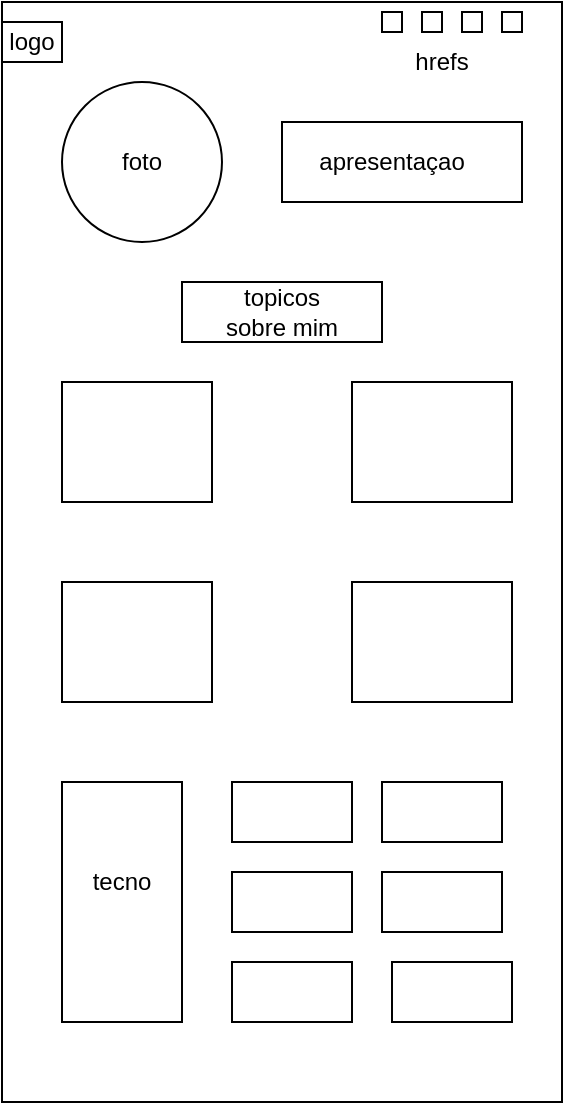 <mxfile version="24.2.7" type="device">
  <diagram name="Página-1" id="oJuLMS3o7vrBeLsBsg9G">
    <mxGraphModel dx="1674" dy="818" grid="1" gridSize="10" guides="1" tooltips="1" connect="1" arrows="1" fold="1" page="1" pageScale="1" pageWidth="827" pageHeight="1169" math="0" shadow="0">
      <root>
        <mxCell id="0" />
        <mxCell id="1" parent="0" />
        <mxCell id="KYjZGA-r3Tc1XkjmR_4G-1" value="" style="rounded=0;whiteSpace=wrap;html=1;" parent="1" vertex="1">
          <mxGeometry x="210" y="120" width="280" height="550" as="geometry" />
        </mxCell>
        <mxCell id="KYjZGA-r3Tc1XkjmR_4G-2" value="" style="ellipse;whiteSpace=wrap;html=1;aspect=fixed;" parent="1" vertex="1">
          <mxGeometry x="240" y="160" width="80" height="80" as="geometry" />
        </mxCell>
        <mxCell id="KYjZGA-r3Tc1XkjmR_4G-3" value="" style="rounded=0;whiteSpace=wrap;html=1;" parent="1" vertex="1">
          <mxGeometry x="350" y="180" width="120" height="40" as="geometry" />
        </mxCell>
        <mxCell id="KYjZGA-r3Tc1XkjmR_4G-4" value="" style="rounded=0;whiteSpace=wrap;html=1;" parent="1" vertex="1">
          <mxGeometry x="210" y="130" width="30" height="20" as="geometry" />
        </mxCell>
        <mxCell id="KYjZGA-r3Tc1XkjmR_4G-5" value="logo" style="text;html=1;align=center;verticalAlign=middle;whiteSpace=wrap;rounded=0;" parent="1" vertex="1">
          <mxGeometry x="210" y="125" width="30" height="30" as="geometry" />
        </mxCell>
        <mxCell id="KYjZGA-r3Tc1XkjmR_4G-6" value="" style="rounded=0;whiteSpace=wrap;html=1;" parent="1" vertex="1">
          <mxGeometry x="300" y="260" width="100" height="30" as="geometry" />
        </mxCell>
        <mxCell id="KYjZGA-r3Tc1XkjmR_4G-7" value="" style="rounded=0;whiteSpace=wrap;html=1;" parent="1" vertex="1">
          <mxGeometry x="240" y="310" width="75" height="60" as="geometry" />
        </mxCell>
        <mxCell id="KYjZGA-r3Tc1XkjmR_4G-8" value="" style="rounded=0;whiteSpace=wrap;html=1;" parent="1" vertex="1">
          <mxGeometry x="240" y="410" width="75" height="60" as="geometry" />
        </mxCell>
        <mxCell id="KYjZGA-r3Tc1XkjmR_4G-9" value="" style="rounded=0;whiteSpace=wrap;html=1;" parent="1" vertex="1">
          <mxGeometry x="385" y="310" width="80" height="60" as="geometry" />
        </mxCell>
        <mxCell id="KYjZGA-r3Tc1XkjmR_4G-10" value="" style="rounded=0;whiteSpace=wrap;html=1;" parent="1" vertex="1">
          <mxGeometry x="385" y="410" width="80" height="60" as="geometry" />
        </mxCell>
        <mxCell id="KYjZGA-r3Tc1XkjmR_4G-11" value="" style="rounded=0;whiteSpace=wrap;html=1;" parent="1" vertex="1">
          <mxGeometry x="400" y="125" width="10" height="10" as="geometry" />
        </mxCell>
        <mxCell id="KYjZGA-r3Tc1XkjmR_4G-12" value="" style="rounded=0;whiteSpace=wrap;html=1;" parent="1" vertex="1">
          <mxGeometry x="420" y="125" width="10" height="10" as="geometry" />
        </mxCell>
        <mxCell id="KYjZGA-r3Tc1XkjmR_4G-13" value="" style="rounded=0;whiteSpace=wrap;html=1;" parent="1" vertex="1">
          <mxGeometry x="440" y="125" width="10" height="10" as="geometry" />
        </mxCell>
        <mxCell id="KYjZGA-r3Tc1XkjmR_4G-14" value="" style="rounded=0;whiteSpace=wrap;html=1;" parent="1" vertex="1">
          <mxGeometry x="460" y="125" width="10" height="10" as="geometry" />
        </mxCell>
        <mxCell id="KYjZGA-r3Tc1XkjmR_4G-15" value="hrefs" style="text;html=1;align=center;verticalAlign=middle;whiteSpace=wrap;rounded=0;" parent="1" vertex="1">
          <mxGeometry x="400" y="135" width="60" height="30" as="geometry" />
        </mxCell>
        <mxCell id="KYjZGA-r3Tc1XkjmR_4G-16" value="foto" style="text;html=1;align=center;verticalAlign=middle;whiteSpace=wrap;rounded=0;" parent="1" vertex="1">
          <mxGeometry x="250" y="185" width="60" height="30" as="geometry" />
        </mxCell>
        <mxCell id="KYjZGA-r3Tc1XkjmR_4G-17" value="apresentaçao" style="text;html=1;align=center;verticalAlign=middle;whiteSpace=wrap;rounded=0;" parent="1" vertex="1">
          <mxGeometry x="375" y="185" width="60" height="30" as="geometry" />
        </mxCell>
        <mxCell id="KYjZGA-r3Tc1XkjmR_4G-18" value="topicos sobre mim" style="text;html=1;align=center;verticalAlign=middle;whiteSpace=wrap;rounded=0;" parent="1" vertex="1">
          <mxGeometry x="315" y="264" width="70" height="22" as="geometry" />
        </mxCell>
        <mxCell id="KYjZGA-r3Tc1XkjmR_4G-19" value="" style="rounded=0;whiteSpace=wrap;html=1;" parent="1" vertex="1">
          <mxGeometry x="240" y="510" width="60" height="120" as="geometry" />
        </mxCell>
        <mxCell id="KYjZGA-r3Tc1XkjmR_4G-20" value="tecno" style="text;html=1;align=center;verticalAlign=middle;whiteSpace=wrap;rounded=0;" parent="1" vertex="1">
          <mxGeometry x="240" y="545" width="60" height="30" as="geometry" />
        </mxCell>
        <mxCell id="KYjZGA-r3Tc1XkjmR_4G-22" value="" style="rounded=0;whiteSpace=wrap;html=1;" parent="1" vertex="1">
          <mxGeometry x="325" y="510" width="60" height="30" as="geometry" />
        </mxCell>
        <mxCell id="uzPvI0g3EmsWuSnaNOri-1" value="" style="rounded=0;whiteSpace=wrap;html=1;" vertex="1" parent="1">
          <mxGeometry x="400" y="510" width="60" height="30" as="geometry" />
        </mxCell>
        <mxCell id="uzPvI0g3EmsWuSnaNOri-2" value="" style="rounded=0;whiteSpace=wrap;html=1;" vertex="1" parent="1">
          <mxGeometry x="325" y="555" width="60" height="30" as="geometry" />
        </mxCell>
        <mxCell id="uzPvI0g3EmsWuSnaNOri-3" value="" style="rounded=0;whiteSpace=wrap;html=1;" vertex="1" parent="1">
          <mxGeometry x="400" y="555" width="60" height="30" as="geometry" />
        </mxCell>
        <mxCell id="uzPvI0g3EmsWuSnaNOri-4" value="" style="rounded=0;whiteSpace=wrap;html=1;" vertex="1" parent="1">
          <mxGeometry x="325" y="600" width="60" height="30" as="geometry" />
        </mxCell>
        <mxCell id="uzPvI0g3EmsWuSnaNOri-5" value="" style="rounded=0;whiteSpace=wrap;html=1;" vertex="1" parent="1">
          <mxGeometry x="405" y="600" width="60" height="30" as="geometry" />
        </mxCell>
      </root>
    </mxGraphModel>
  </diagram>
</mxfile>

